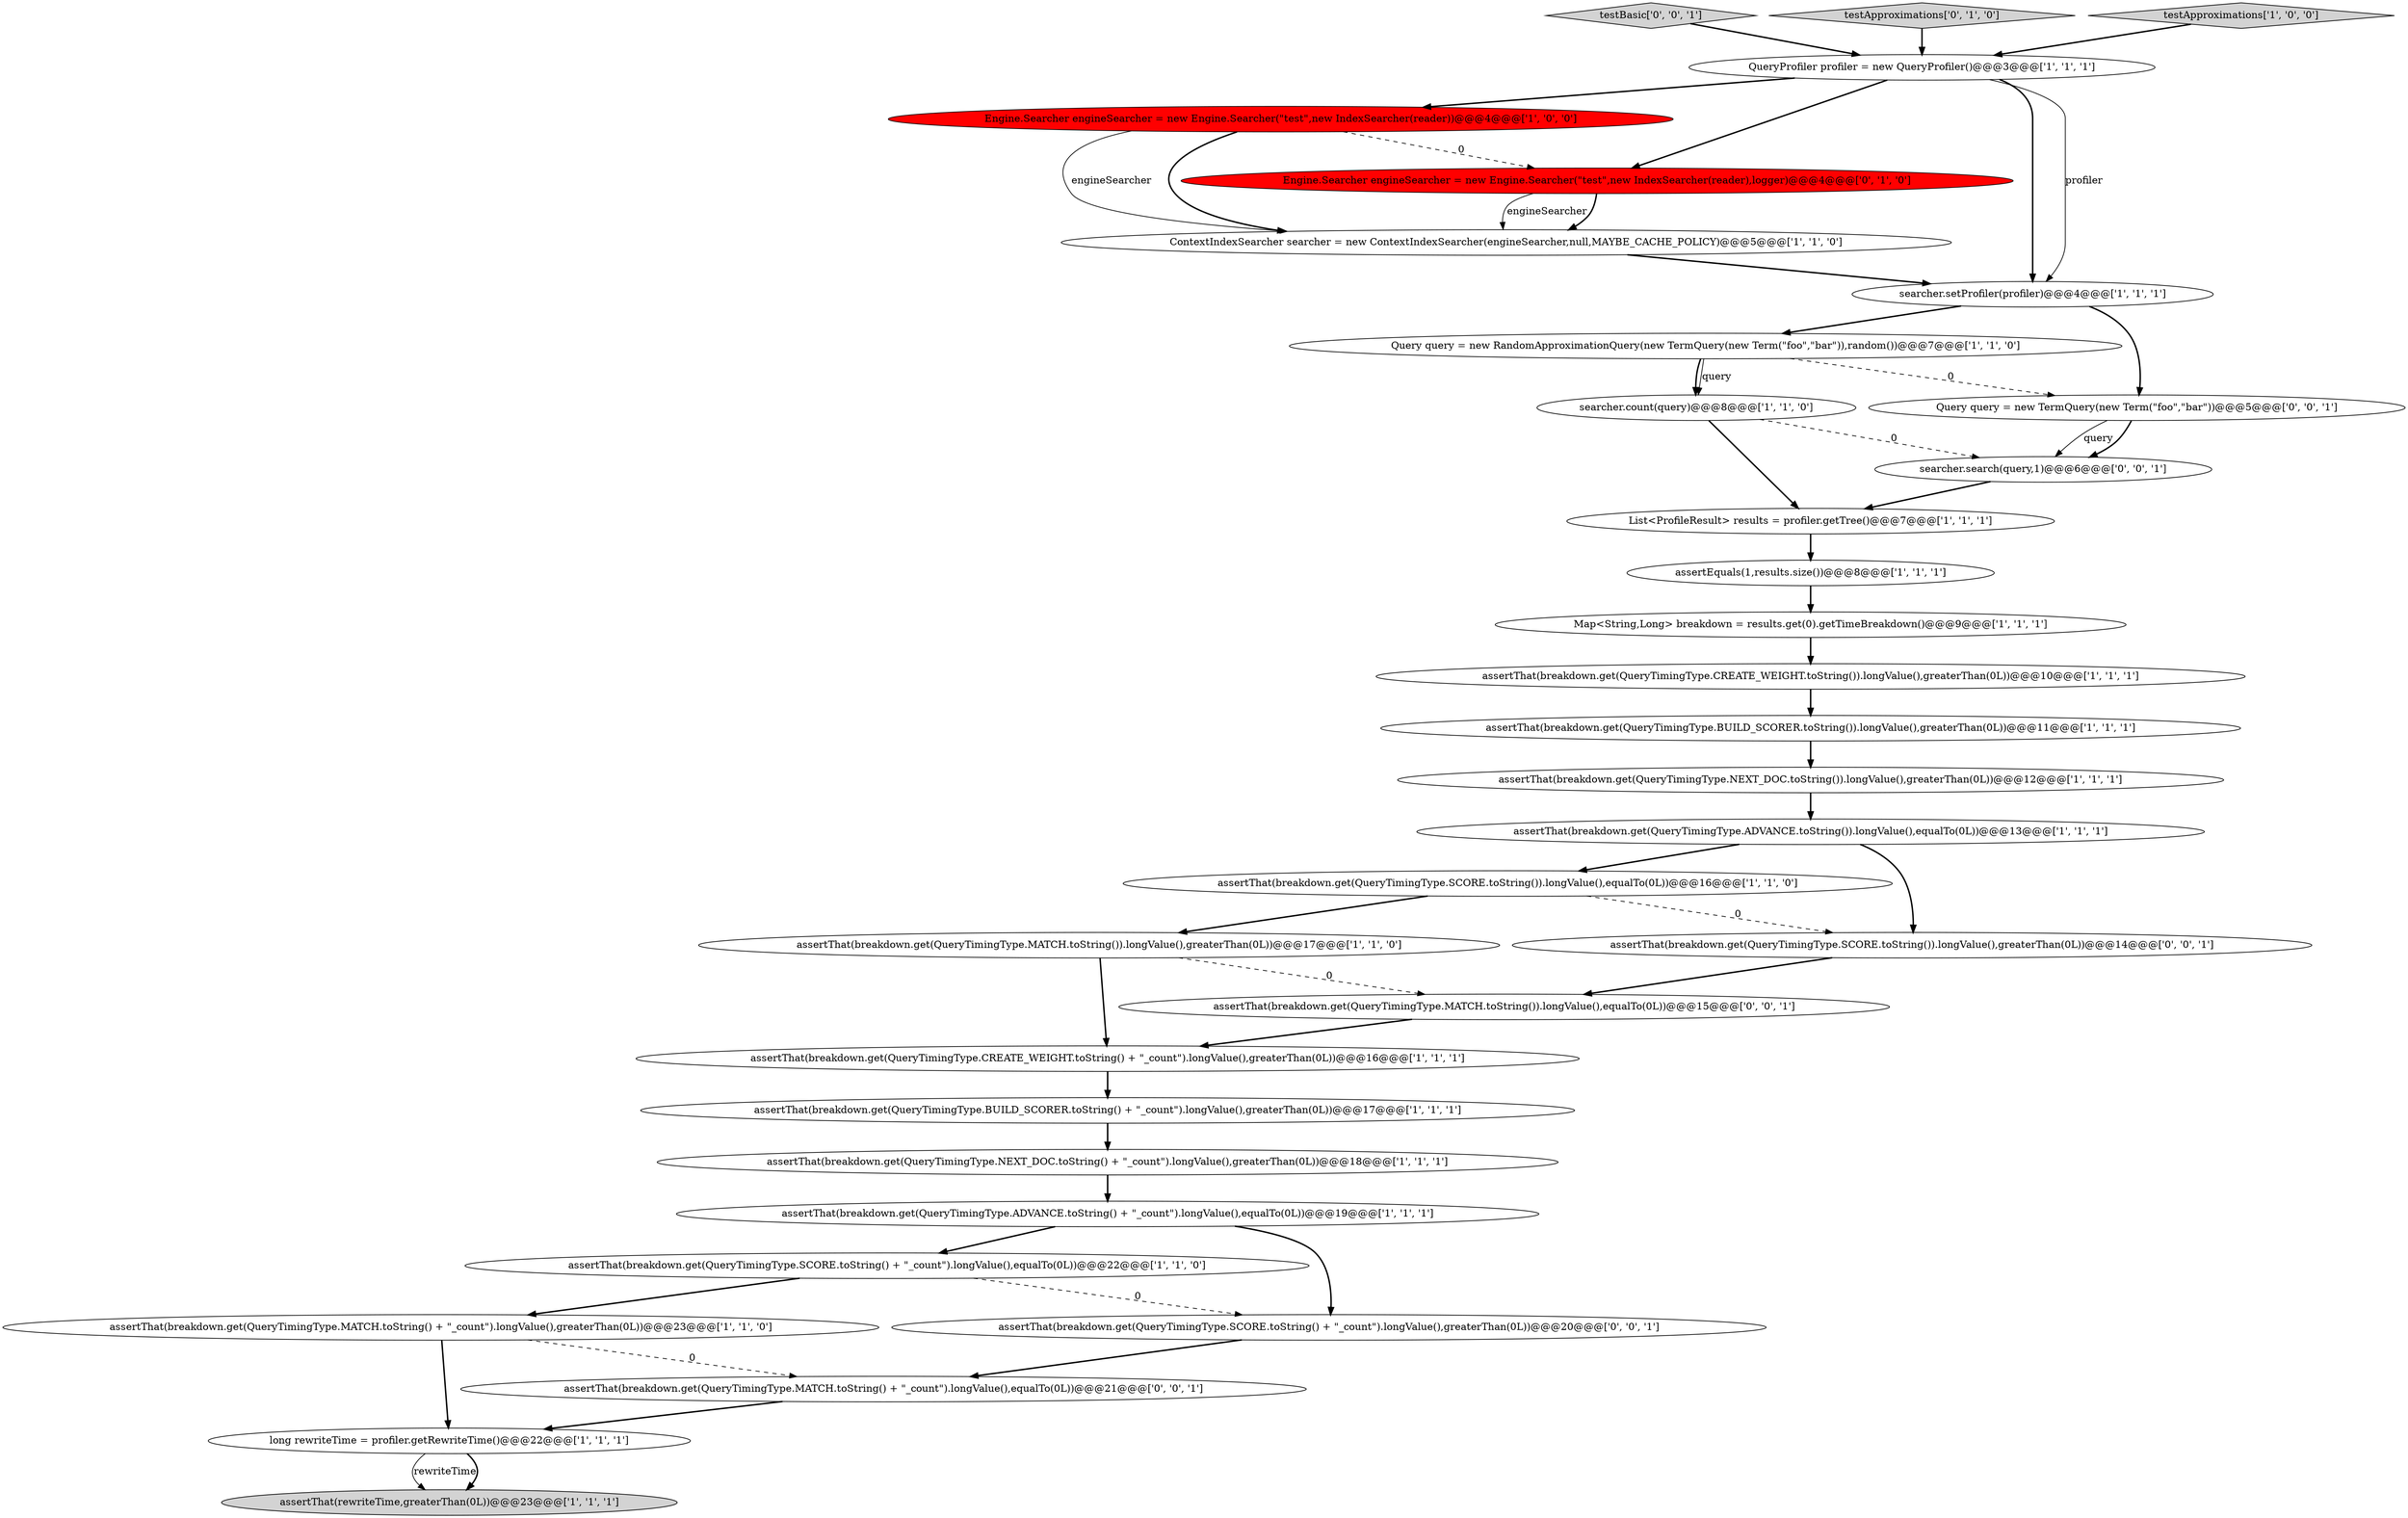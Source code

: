 digraph {
27 [style = filled, label = "testBasic['0', '0', '1']", fillcolor = lightgray, shape = diamond image = "AAA0AAABBB3BBB"];
20 [style = filled, label = "assertThat(breakdown.get(QueryTimingType.SCORE.toString() + \"_count\").longValue(),equalTo(0L))@@@22@@@['1', '1', '0']", fillcolor = white, shape = ellipse image = "AAA0AAABBB1BBB"];
6 [style = filled, label = "assertEquals(1,results.size())@@@8@@@['1', '1', '1']", fillcolor = white, shape = ellipse image = "AAA0AAABBB1BBB"];
1 [style = filled, label = "assertThat(breakdown.get(QueryTimingType.MATCH.toString()).longValue(),greaterThan(0L))@@@17@@@['1', '1', '0']", fillcolor = white, shape = ellipse image = "AAA0AAABBB1BBB"];
0 [style = filled, label = "Map<String,Long> breakdown = results.get(0).getTimeBreakdown()@@@9@@@['1', '1', '1']", fillcolor = white, shape = ellipse image = "AAA0AAABBB1BBB"];
3 [style = filled, label = "assertThat(breakdown.get(QueryTimingType.MATCH.toString() + \"_count\").longValue(),greaterThan(0L))@@@23@@@['1', '1', '0']", fillcolor = white, shape = ellipse image = "AAA0AAABBB1BBB"];
26 [style = filled, label = "Query query = new TermQuery(new Term(\"foo\",\"bar\"))@@@5@@@['0', '0', '1']", fillcolor = white, shape = ellipse image = "AAA0AAABBB3BBB"];
16 [style = filled, label = "assertThat(breakdown.get(QueryTimingType.SCORE.toString()).longValue(),equalTo(0L))@@@16@@@['1', '1', '0']", fillcolor = white, shape = ellipse image = "AAA0AAABBB1BBB"];
10 [style = filled, label = "assertThat(breakdown.get(QueryTimingType.BUILD_SCORER.toString() + \"_count\").longValue(),greaterThan(0L))@@@17@@@['1', '1', '1']", fillcolor = white, shape = ellipse image = "AAA0AAABBB1BBB"];
22 [style = filled, label = "Engine.Searcher engineSearcher = new Engine.Searcher(\"test\",new IndexSearcher(reader))@@@4@@@['1', '0', '0']", fillcolor = red, shape = ellipse image = "AAA1AAABBB1BBB"];
2 [style = filled, label = "assertThat(breakdown.get(QueryTimingType.ADVANCE.toString() + \"_count\").longValue(),equalTo(0L))@@@19@@@['1', '1', '1']", fillcolor = white, shape = ellipse image = "AAA0AAABBB1BBB"];
19 [style = filled, label = "searcher.count(query)@@@8@@@['1', '1', '0']", fillcolor = white, shape = ellipse image = "AAA0AAABBB1BBB"];
25 [style = filled, label = "Engine.Searcher engineSearcher = new Engine.Searcher(\"test\",new IndexSearcher(reader),logger)@@@4@@@['0', '1', '0']", fillcolor = red, shape = ellipse image = "AAA1AAABBB2BBB"];
31 [style = filled, label = "assertThat(breakdown.get(QueryTimingType.MATCH.toString() + \"_count\").longValue(),equalTo(0L))@@@21@@@['0', '0', '1']", fillcolor = white, shape = ellipse image = "AAA0AAABBB3BBB"];
12 [style = filled, label = "List<ProfileResult> results = profiler.getTree()@@@7@@@['1', '1', '1']", fillcolor = white, shape = ellipse image = "AAA0AAABBB1BBB"];
5 [style = filled, label = "Query query = new RandomApproximationQuery(new TermQuery(new Term(\"foo\",\"bar\")),random())@@@7@@@['1', '1', '0']", fillcolor = white, shape = ellipse image = "AAA0AAABBB1BBB"];
9 [style = filled, label = "assertThat(rewriteTime,greaterThan(0L))@@@23@@@['1', '1', '1']", fillcolor = lightgray, shape = ellipse image = "AAA0AAABBB1BBB"];
8 [style = filled, label = "assertThat(breakdown.get(QueryTimingType.NEXT_DOC.toString()).longValue(),greaterThan(0L))@@@12@@@['1', '1', '1']", fillcolor = white, shape = ellipse image = "AAA0AAABBB1BBB"];
18 [style = filled, label = "assertThat(breakdown.get(QueryTimingType.NEXT_DOC.toString() + \"_count\").longValue(),greaterThan(0L))@@@18@@@['1', '1', '1']", fillcolor = white, shape = ellipse image = "AAA0AAABBB1BBB"];
29 [style = filled, label = "assertThat(breakdown.get(QueryTimingType.MATCH.toString()).longValue(),equalTo(0L))@@@15@@@['0', '0', '1']", fillcolor = white, shape = ellipse image = "AAA0AAABBB3BBB"];
14 [style = filled, label = "assertThat(breakdown.get(QueryTimingType.CREATE_WEIGHT.toString() + \"_count\").longValue(),greaterThan(0L))@@@16@@@['1', '1', '1']", fillcolor = white, shape = ellipse image = "AAA0AAABBB1BBB"];
28 [style = filled, label = "searcher.search(query,1)@@@6@@@['0', '0', '1']", fillcolor = white, shape = ellipse image = "AAA0AAABBB3BBB"];
23 [style = filled, label = "long rewriteTime = profiler.getRewriteTime()@@@22@@@['1', '1', '1']", fillcolor = white, shape = ellipse image = "AAA0AAABBB1BBB"];
32 [style = filled, label = "assertThat(breakdown.get(QueryTimingType.SCORE.toString()).longValue(),greaterThan(0L))@@@14@@@['0', '0', '1']", fillcolor = white, shape = ellipse image = "AAA0AAABBB3BBB"];
24 [style = filled, label = "testApproximations['0', '1', '0']", fillcolor = lightgray, shape = diamond image = "AAA0AAABBB2BBB"];
30 [style = filled, label = "assertThat(breakdown.get(QueryTimingType.SCORE.toString() + \"_count\").longValue(),greaterThan(0L))@@@20@@@['0', '0', '1']", fillcolor = white, shape = ellipse image = "AAA0AAABBB3BBB"];
7 [style = filled, label = "assertThat(breakdown.get(QueryTimingType.CREATE_WEIGHT.toString()).longValue(),greaterThan(0L))@@@10@@@['1', '1', '1']", fillcolor = white, shape = ellipse image = "AAA0AAABBB1BBB"];
21 [style = filled, label = "assertThat(breakdown.get(QueryTimingType.ADVANCE.toString()).longValue(),equalTo(0L))@@@13@@@['1', '1', '1']", fillcolor = white, shape = ellipse image = "AAA0AAABBB1BBB"];
4 [style = filled, label = "testApproximations['1', '0', '0']", fillcolor = lightgray, shape = diamond image = "AAA0AAABBB1BBB"];
11 [style = filled, label = "ContextIndexSearcher searcher = new ContextIndexSearcher(engineSearcher,null,MAYBE_CACHE_POLICY)@@@5@@@['1', '1', '0']", fillcolor = white, shape = ellipse image = "AAA0AAABBB1BBB"];
17 [style = filled, label = "assertThat(breakdown.get(QueryTimingType.BUILD_SCORER.toString()).longValue(),greaterThan(0L))@@@11@@@['1', '1', '1']", fillcolor = white, shape = ellipse image = "AAA0AAABBB1BBB"];
13 [style = filled, label = "searcher.setProfiler(profiler)@@@4@@@['1', '1', '1']", fillcolor = white, shape = ellipse image = "AAA0AAABBB1BBB"];
15 [style = filled, label = "QueryProfiler profiler = new QueryProfiler()@@@3@@@['1', '1', '1']", fillcolor = white, shape = ellipse image = "AAA0AAABBB1BBB"];
17->8 [style = bold, label=""];
10->18 [style = bold, label=""];
2->20 [style = bold, label=""];
15->13 [style = bold, label=""];
31->23 [style = bold, label=""];
7->17 [style = bold, label=""];
22->25 [style = dashed, label="0"];
16->32 [style = dashed, label="0"];
19->12 [style = bold, label=""];
5->26 [style = dashed, label="0"];
3->31 [style = dashed, label="0"];
15->25 [style = bold, label=""];
4->15 [style = bold, label=""];
1->29 [style = dashed, label="0"];
14->10 [style = bold, label=""];
26->28 [style = solid, label="query"];
6->0 [style = bold, label=""];
20->3 [style = bold, label=""];
28->12 [style = bold, label=""];
18->2 [style = bold, label=""];
12->6 [style = bold, label=""];
15->13 [style = solid, label="profiler"];
27->15 [style = bold, label=""];
15->22 [style = bold, label=""];
0->7 [style = bold, label=""];
32->29 [style = bold, label=""];
5->19 [style = bold, label=""];
25->11 [style = solid, label="engineSearcher"];
22->11 [style = solid, label="engineSearcher"];
3->23 [style = bold, label=""];
16->1 [style = bold, label=""];
13->26 [style = bold, label=""];
25->11 [style = bold, label=""];
30->31 [style = bold, label=""];
5->19 [style = solid, label="query"];
11->13 [style = bold, label=""];
21->32 [style = bold, label=""];
23->9 [style = solid, label="rewriteTime"];
29->14 [style = bold, label=""];
20->30 [style = dashed, label="0"];
13->5 [style = bold, label=""];
21->16 [style = bold, label=""];
8->21 [style = bold, label=""];
1->14 [style = bold, label=""];
26->28 [style = bold, label=""];
2->30 [style = bold, label=""];
23->9 [style = bold, label=""];
22->11 [style = bold, label=""];
19->28 [style = dashed, label="0"];
24->15 [style = bold, label=""];
}
